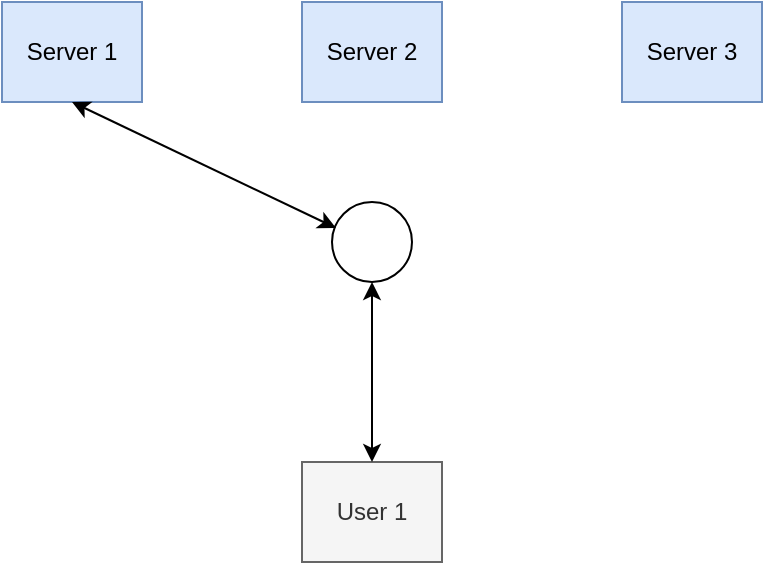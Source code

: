 <mxfile version="15.5.9" type="github">
  <diagram id="XRFOMiNzC7Ad4AriWgYu" name="Page-1">
    <mxGraphModel dx="782" dy="392" grid="1" gridSize="10" guides="1" tooltips="1" connect="1" arrows="1" fold="1" page="1" pageScale="1" pageWidth="850" pageHeight="1100" math="0" shadow="0">
      <root>
        <mxCell id="0" />
        <mxCell id="1" parent="0" />
        <mxCell id="Jr-zkCgD1a8gAcRai5kY-1" value="Server 3" style="rounded=0;whiteSpace=wrap;html=1;fillColor=#dae8fc;strokeColor=#6c8ebf;" vertex="1" parent="1">
          <mxGeometry x="440" y="270" width="70" height="50" as="geometry" />
        </mxCell>
        <mxCell id="Jr-zkCgD1a8gAcRai5kY-2" value="Server 1" style="rounded=0;whiteSpace=wrap;html=1;fillColor=#dae8fc;strokeColor=#6c8ebf;" vertex="1" parent="1">
          <mxGeometry x="130" y="270" width="70" height="50" as="geometry" />
        </mxCell>
        <mxCell id="Jr-zkCgD1a8gAcRai5kY-3" value="Server 2" style="rounded=0;whiteSpace=wrap;html=1;fillColor=#dae8fc;strokeColor=#6c8ebf;" vertex="1" parent="1">
          <mxGeometry x="280" y="270" width="70" height="50" as="geometry" />
        </mxCell>
        <mxCell id="Jr-zkCgD1a8gAcRai5kY-4" value="User 1" style="rounded=0;whiteSpace=wrap;html=1;fillColor=#f5f5f5;fontColor=#333333;strokeColor=#666666;" vertex="1" parent="1">
          <mxGeometry x="280" y="500" width="70" height="50" as="geometry" />
        </mxCell>
        <mxCell id="Jr-zkCgD1a8gAcRai5kY-5" value="" style="ellipse;whiteSpace=wrap;html=1;aspect=fixed;" vertex="1" parent="1">
          <mxGeometry x="295" y="370" width="40" height="40" as="geometry" />
        </mxCell>
        <mxCell id="Jr-zkCgD1a8gAcRai5kY-6" value="" style="endArrow=classic;html=1;rounded=0;entryX=0.5;entryY=1;entryDx=0;entryDy=0;exitX=0.05;exitY=0.325;exitDx=0;exitDy=0;exitPerimeter=0;startArrow=classic;startFill=1;" edge="1" parent="1" source="Jr-zkCgD1a8gAcRai5kY-5" target="Jr-zkCgD1a8gAcRai5kY-2">
          <mxGeometry width="50" height="50" relative="1" as="geometry">
            <mxPoint x="370" y="430" as="sourcePoint" />
            <mxPoint x="420" y="380" as="targetPoint" />
          </mxGeometry>
        </mxCell>
        <mxCell id="Jr-zkCgD1a8gAcRai5kY-7" value="" style="endArrow=classic;html=1;rounded=0;entryX=0.5;entryY=1;entryDx=0;entryDy=0;exitX=0.5;exitY=0;exitDx=0;exitDy=0;startArrow=classic;startFill=1;" edge="1" parent="1" source="Jr-zkCgD1a8gAcRai5kY-4" target="Jr-zkCgD1a8gAcRai5kY-5">
          <mxGeometry width="50" height="50" relative="1" as="geometry">
            <mxPoint x="307" y="423" as="sourcePoint" />
            <mxPoint x="175" y="330" as="targetPoint" />
          </mxGeometry>
        </mxCell>
      </root>
    </mxGraphModel>
  </diagram>
</mxfile>
